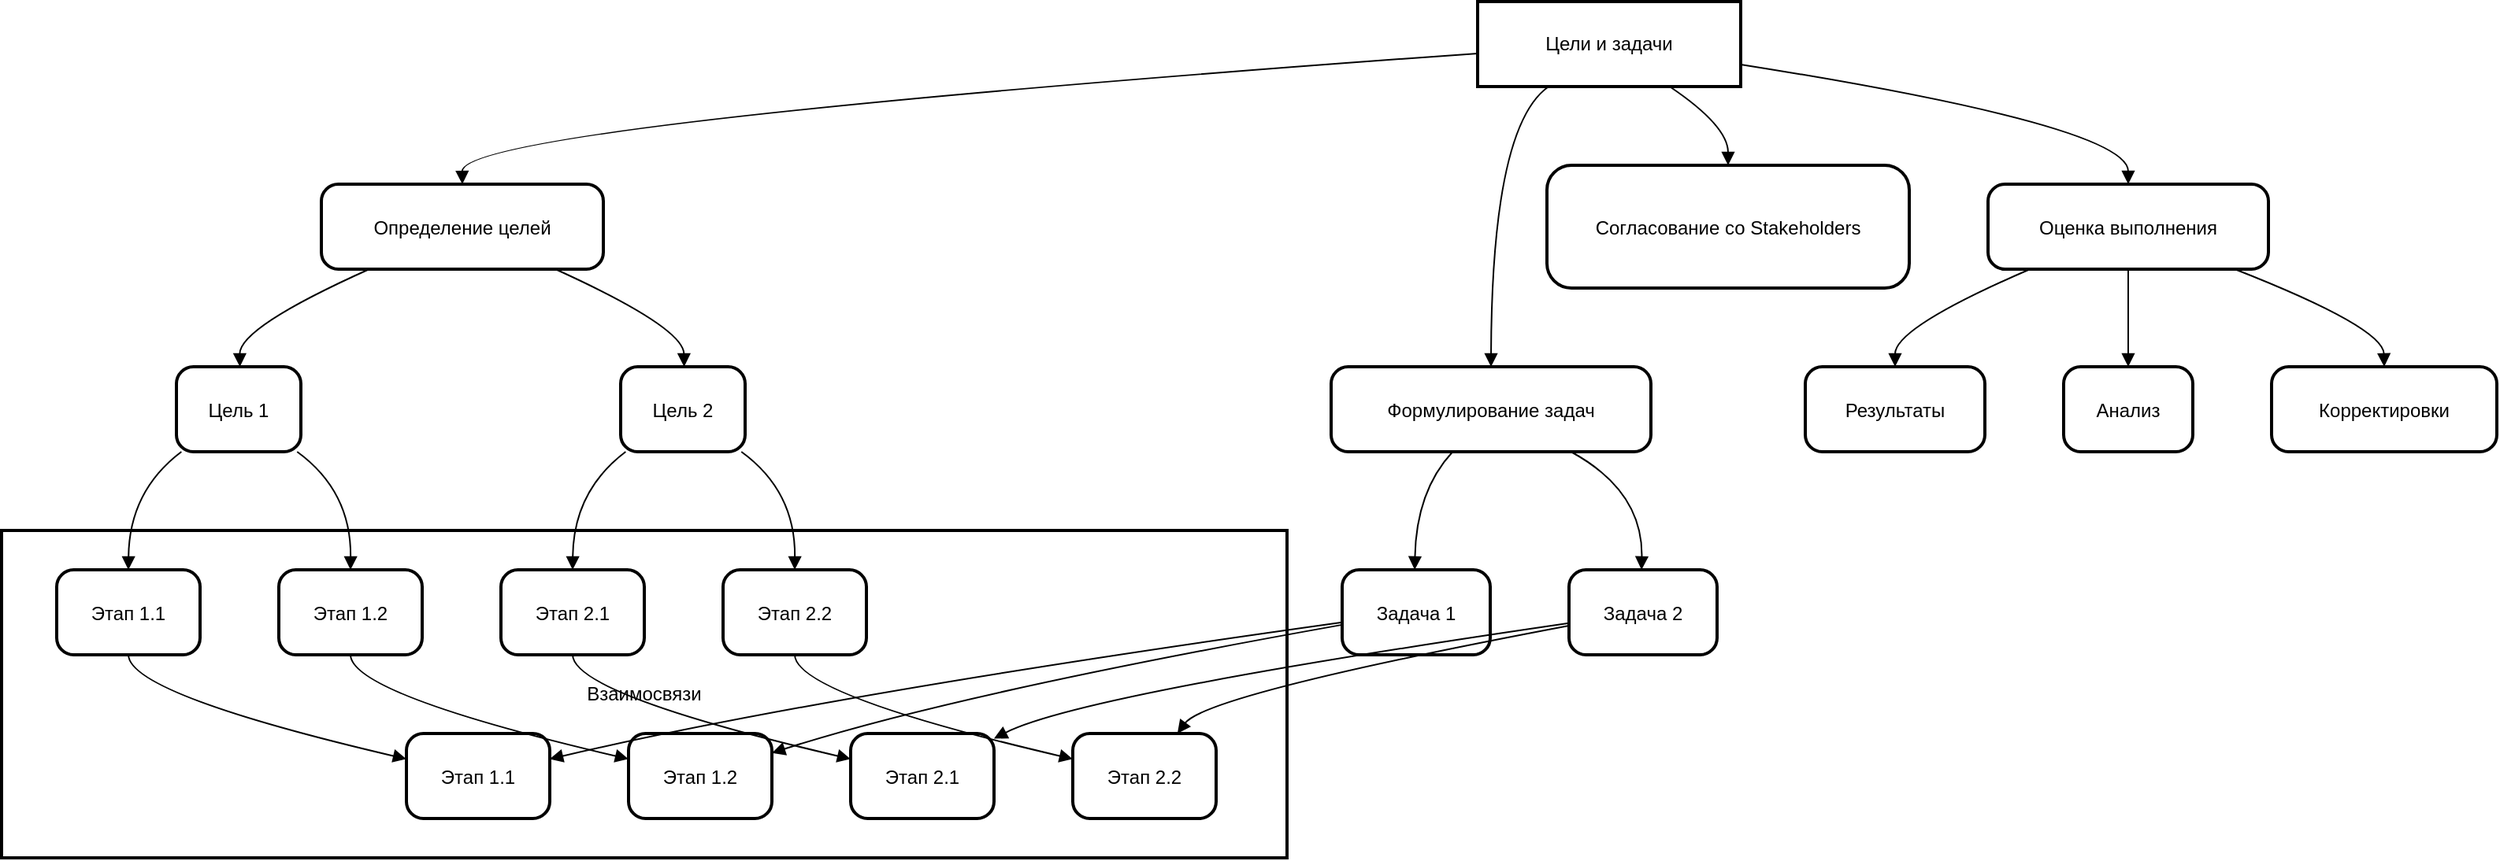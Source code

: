 <mxfile version="27.0.6">
  <diagram name="Страница — 1" id="DYOqkKgA7buv2KXwPTFE">
    <mxGraphModel>
      <root>
        <mxCell id="0" />
        <mxCell id="1" parent="0" />
        <mxCell id="2" value="Взаимосвязи" style="whiteSpace=wrap;strokeWidth=2;" vertex="1" parent="1">
          <mxGeometry x="8" y="344" width="816" height="208" as="geometry" />
        </mxCell>
        <mxCell id="3" value="Цели и задачи" style="whiteSpace=wrap;strokeWidth=2;" vertex="1" parent="1">
          <mxGeometry x="945" y="8" width="167" height="54" as="geometry" />
        </mxCell>
        <mxCell id="4" value="Определение целей" style="rounded=1;arcSize=20;strokeWidth=2" vertex="1" parent="1">
          <mxGeometry x="211" y="124" width="179" height="54" as="geometry" />
        </mxCell>
        <mxCell id="5" value="Формулирование задач" style="rounded=1;arcSize=20;strokeWidth=2" vertex="1" parent="1">
          <mxGeometry x="852" y="240" width="203" height="54" as="geometry" />
        </mxCell>
        <mxCell id="6" value="Согласование со Stakeholders" style="rounded=1;arcSize=20;strokeWidth=2" vertex="1" parent="1">
          <mxGeometry x="989" y="112" width="230" height="78" as="geometry" />
        </mxCell>
        <mxCell id="7" value="Цель 1" style="rounded=1;arcSize=20;strokeWidth=2" vertex="1" parent="1">
          <mxGeometry x="119" y="240" width="79" height="54" as="geometry" />
        </mxCell>
        <mxCell id="8" value="Цель 2" style="rounded=1;arcSize=20;strokeWidth=2" vertex="1" parent="1">
          <mxGeometry x="401" y="240" width="79" height="54" as="geometry" />
        </mxCell>
        <mxCell id="9" value="Задача 1" style="rounded=1;arcSize=20;strokeWidth=2" vertex="1" parent="1">
          <mxGeometry x="859" y="369" width="94" height="54" as="geometry" />
        </mxCell>
        <mxCell id="10" value="Задача 2" style="rounded=1;arcSize=20;strokeWidth=2" vertex="1" parent="1">
          <mxGeometry x="1003" y="369" width="94" height="54" as="geometry" />
        </mxCell>
        <mxCell id="11" value="Этап 1.1" style="rounded=1;arcSize=20;strokeWidth=2" vertex="1" parent="1">
          <mxGeometry x="43" y="369" width="91" height="54" as="geometry" />
        </mxCell>
        <mxCell id="12" value="Этап 1.2" style="rounded=1;arcSize=20;strokeWidth=2" vertex="1" parent="1">
          <mxGeometry x="184" y="369" width="91" height="54" as="geometry" />
        </mxCell>
        <mxCell id="13" value="Этап 2.1" style="rounded=1;arcSize=20;strokeWidth=2" vertex="1" parent="1">
          <mxGeometry x="325" y="369" width="91" height="54" as="geometry" />
        </mxCell>
        <mxCell id="14" value="Этап 2.2" style="rounded=1;arcSize=20;strokeWidth=2" vertex="1" parent="1">
          <mxGeometry x="466" y="369" width="91" height="54" as="geometry" />
        </mxCell>
        <mxCell id="15" value="Этап 1.1" style="rounded=1;arcSize=20;strokeWidth=2" vertex="1" parent="1">
          <mxGeometry x="265" y="473" width="91" height="54" as="geometry" />
        </mxCell>
        <mxCell id="16" value="Этап 1.2" style="rounded=1;arcSize=20;strokeWidth=2" vertex="1" parent="1">
          <mxGeometry x="406" y="473" width="91" height="54" as="geometry" />
        </mxCell>
        <mxCell id="17" value="Этап 2.1" style="rounded=1;arcSize=20;strokeWidth=2" vertex="1" parent="1">
          <mxGeometry x="547" y="473" width="91" height="54" as="geometry" />
        </mxCell>
        <mxCell id="18" value="Этап 2.2" style="rounded=1;arcSize=20;strokeWidth=2" vertex="1" parent="1">
          <mxGeometry x="688" y="473" width="91" height="54" as="geometry" />
        </mxCell>
        <mxCell id="19" value="Оценка выполнения" style="rounded=1;arcSize=20;strokeWidth=2" vertex="1" parent="1">
          <mxGeometry x="1269" y="124" width="178" height="54" as="geometry" />
        </mxCell>
        <mxCell id="20" value="Результаты" style="rounded=1;arcSize=20;strokeWidth=2" vertex="1" parent="1">
          <mxGeometry x="1153" y="240" width="114" height="54" as="geometry" />
        </mxCell>
        <mxCell id="21" value="Анализ" style="rounded=1;arcSize=20;strokeWidth=2" vertex="1" parent="1">
          <mxGeometry x="1317" y="240" width="82" height="54" as="geometry" />
        </mxCell>
        <mxCell id="22" value="Корректировки" style="rounded=1;arcSize=20;strokeWidth=2" vertex="1" parent="1">
          <mxGeometry x="1449" y="240" width="143" height="54" as="geometry" />
        </mxCell>
        <mxCell id="23" value="" style="curved=1;startArrow=none;endArrow=block;exitX=0;exitY=0.61;entryX=0.5;entryY=0;" edge="1" parent="1" source="3" target="4">
          <mxGeometry relative="1" as="geometry">
            <Array as="points">
              <mxPoint x="300" y="87" />
            </Array>
          </mxGeometry>
        </mxCell>
        <mxCell id="24" value="" style="curved=1;startArrow=none;endArrow=block;exitX=0.27;exitY=1;entryX=0.5;entryY=0;" edge="1" parent="1" source="3" target="5">
          <mxGeometry relative="1" as="geometry">
            <Array as="points">
              <mxPoint x="954" y="87" />
            </Array>
          </mxGeometry>
        </mxCell>
        <mxCell id="25" value="" style="curved=1;startArrow=none;endArrow=block;exitX=0.73;exitY=1;entryX=0.5;entryY=0;" edge="1" parent="1" source="3" target="6">
          <mxGeometry relative="1" as="geometry">
            <Array as="points">
              <mxPoint x="1104" y="87" />
            </Array>
          </mxGeometry>
        </mxCell>
        <mxCell id="26" value="" style="curved=1;startArrow=none;endArrow=block;exitX=0.17;exitY=1;entryX=0.51;entryY=0;" edge="1" parent="1" source="4" target="7">
          <mxGeometry relative="1" as="geometry">
            <Array as="points">
              <mxPoint x="159" y="215" />
            </Array>
          </mxGeometry>
        </mxCell>
        <mxCell id="27" value="" style="curved=1;startArrow=none;endArrow=block;exitX=0.83;exitY=1;entryX=0.51;entryY=0;" edge="1" parent="1" source="4" target="8">
          <mxGeometry relative="1" as="geometry">
            <Array as="points">
              <mxPoint x="441" y="215" />
            </Array>
          </mxGeometry>
        </mxCell>
        <mxCell id="28" value="" style="curved=1;startArrow=none;endArrow=block;exitX=0.38;exitY=1;entryX=0.49;entryY=0;" edge="1" parent="1" source="5" target="9">
          <mxGeometry relative="1" as="geometry">
            <Array as="points">
              <mxPoint x="906" y="319" />
            </Array>
          </mxGeometry>
        </mxCell>
        <mxCell id="29" value="" style="curved=1;startArrow=none;endArrow=block;exitX=0.75;exitY=1;entryX=0.49;entryY=0;" edge="1" parent="1" source="5" target="10">
          <mxGeometry relative="1" as="geometry">
            <Array as="points">
              <mxPoint x="1050" y="319" />
            </Array>
          </mxGeometry>
        </mxCell>
        <mxCell id="30" value="" style="curved=1;startArrow=none;endArrow=block;exitX=0.04;exitY=1;entryX=0.5;entryY=0;" edge="1" parent="1" source="7" target="11">
          <mxGeometry relative="1" as="geometry">
            <Array as="points">
              <mxPoint x="89" y="319" />
            </Array>
          </mxGeometry>
        </mxCell>
        <mxCell id="31" value="" style="curved=1;startArrow=none;endArrow=block;exitX=0.97;exitY=1;entryX=0.5;entryY=0;" edge="1" parent="1" source="7" target="12">
          <mxGeometry relative="1" as="geometry">
            <Array as="points">
              <mxPoint x="230" y="319" />
            </Array>
          </mxGeometry>
        </mxCell>
        <mxCell id="32" value="" style="curved=1;startArrow=none;endArrow=block;exitX=0.04;exitY=1;entryX=0.5;entryY=0;" edge="1" parent="1" source="8" target="13">
          <mxGeometry relative="1" as="geometry">
            <Array as="points">
              <mxPoint x="371" y="319" />
            </Array>
          </mxGeometry>
        </mxCell>
        <mxCell id="33" value="" style="curved=1;startArrow=none;endArrow=block;exitX=0.97;exitY=1;entryX=0.5;entryY=0;" edge="1" parent="1" source="8" target="14">
          <mxGeometry relative="1" as="geometry">
            <Array as="points">
              <mxPoint x="512" y="319" />
            </Array>
          </mxGeometry>
        </mxCell>
        <mxCell id="34" value="" style="curved=1;startArrow=none;endArrow=block;exitX=-0.01;exitY=0.62;entryX=1;entryY=0.3;" edge="1" parent="1" source="9" target="15">
          <mxGeometry relative="1" as="geometry">
            <Array as="points">
              <mxPoint x="532" y="448" />
            </Array>
          </mxGeometry>
        </mxCell>
        <mxCell id="35" value="" style="curved=1;startArrow=none;endArrow=block;exitX=-0.01;exitY=0.65;entryX=1;entryY=0.23;" edge="1" parent="1" source="9" target="16">
          <mxGeometry relative="1" as="geometry">
            <Array as="points">
              <mxPoint x="612" y="448" />
            </Array>
          </mxGeometry>
        </mxCell>
        <mxCell id="36" value="" style="curved=1;startArrow=none;endArrow=block;exitX=-0.01;exitY=0.63;entryX=1;entryY=0.06;" edge="1" parent="1" source="10" target="17">
          <mxGeometry relative="1" as="geometry">
            <Array as="points">
              <mxPoint x="693" y="448" />
            </Array>
          </mxGeometry>
        </mxCell>
        <mxCell id="37" value="" style="curved=1;startArrow=none;endArrow=block;exitX=-0.01;exitY=0.66;entryX=0.73;entryY=0;" edge="1" parent="1" source="10" target="18">
          <mxGeometry relative="1" as="geometry">
            <Array as="points">
              <mxPoint x="773" y="448" />
            </Array>
          </mxGeometry>
        </mxCell>
        <mxCell id="38" value="" style="curved=1;startArrow=none;endArrow=block;exitX=0.5;exitY=1;entryX=0;entryY=0.3;" edge="1" parent="1" source="11" target="15">
          <mxGeometry relative="1" as="geometry">
            <Array as="points">
              <mxPoint x="89" y="448" />
            </Array>
          </mxGeometry>
        </mxCell>
        <mxCell id="39" value="" style="curved=1;startArrow=none;endArrow=block;exitX=0.5;exitY=1;entryX=0;entryY=0.3;" edge="1" parent="1" source="12" target="16">
          <mxGeometry relative="1" as="geometry">
            <Array as="points">
              <mxPoint x="230" y="448" />
            </Array>
          </mxGeometry>
        </mxCell>
        <mxCell id="40" value="" style="curved=1;startArrow=none;endArrow=block;exitX=0.5;exitY=1;entryX=0;entryY=0.3;" edge="1" parent="1" source="13" target="17">
          <mxGeometry relative="1" as="geometry">
            <Array as="points">
              <mxPoint x="371" y="448" />
            </Array>
          </mxGeometry>
        </mxCell>
        <mxCell id="41" value="" style="curved=1;startArrow=none;endArrow=block;exitX=0.5;exitY=1;entryX=0;entryY=0.3;" edge="1" parent="1" source="14" target="18">
          <mxGeometry relative="1" as="geometry">
            <Array as="points">
              <mxPoint x="512" y="448" />
            </Array>
          </mxGeometry>
        </mxCell>
        <mxCell id="42" value="" style="curved=1;startArrow=none;endArrow=block;exitX=1;exitY=0.74;entryX=0.5;entryY=0;" edge="1" parent="1" source="3" target="19">
          <mxGeometry relative="1" as="geometry">
            <Array as="points">
              <mxPoint x="1358" y="87" />
            </Array>
          </mxGeometry>
        </mxCell>
        <mxCell id="43" value="" style="curved=1;startArrow=none;endArrow=block;exitX=0.15;exitY=1;entryX=0.5;entryY=0;" edge="1" parent="1" source="19" target="20">
          <mxGeometry relative="1" as="geometry">
            <Array as="points">
              <mxPoint x="1210" y="215" />
            </Array>
          </mxGeometry>
        </mxCell>
        <mxCell id="44" value="" style="curved=1;startArrow=none;endArrow=block;exitX=0.5;exitY=1;entryX=0.5;entryY=0;" edge="1" parent="1" source="19" target="21">
          <mxGeometry relative="1" as="geometry">
            <Array as="points" />
          </mxGeometry>
        </mxCell>
        <mxCell id="45" value="" style="curved=1;startArrow=none;endArrow=block;exitX=0.88;exitY=1;entryX=0.5;entryY=0;" edge="1" parent="1" source="19" target="22">
          <mxGeometry relative="1" as="geometry">
            <Array as="points">
              <mxPoint x="1520" y="215" />
            </Array>
          </mxGeometry>
        </mxCell>
      </root>
    </mxGraphModel>
  </diagram>
</mxfile>
